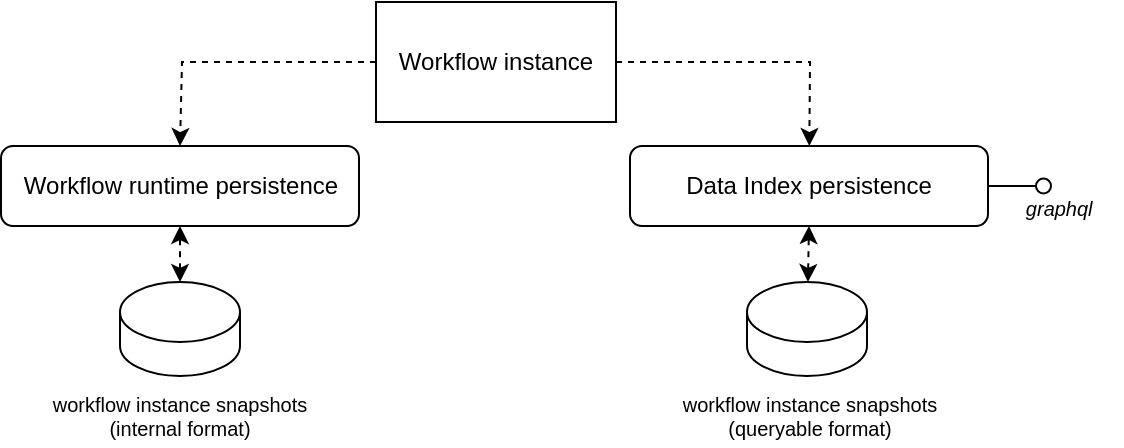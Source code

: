 <mxfile version="24.4.0" type="device">
  <diagram name="Page-1" id="CsZ2FxxG6tZcgXgf0lRF">
    <mxGraphModel dx="1098" dy="502" grid="0" gridSize="10" guides="1" tooltips="1" connect="1" arrows="1" fold="1" page="1" pageScale="1" pageWidth="850" pageHeight="1100" math="0" shadow="0">
      <root>
        <mxCell id="0" />
        <mxCell id="1" parent="0" />
        <mxCell id="QGvM4vl__vyeh6SA8aqo-2" value="Workflow runtime persistence" style="rounded=1;whiteSpace=wrap;html=1;" parent="1" vertex="1">
          <mxGeometry x="115.5" y="109" width="179" height="40" as="geometry" />
        </mxCell>
        <mxCell id="QGvM4vl__vyeh6SA8aqo-8" value="" style="shape=cylinder3;whiteSpace=wrap;html=1;boundedLbl=1;backgroundOutline=1;size=15;" parent="1" vertex="1">
          <mxGeometry x="175" y="177" width="60" height="47" as="geometry" />
        </mxCell>
        <mxCell id="QGvM4vl__vyeh6SA8aqo-14" value="" style="endArrow=classic;html=1;rounded=0;entryX=0.5;entryY=0;entryDx=0;entryDy=0;dashed=1;exitX=0;exitY=0.5;exitDx=0;exitDy=0;" parent="1" source="QGvM4vl__vyeh6SA8aqo-21" target="QGvM4vl__vyeh6SA8aqo-2" edge="1">
          <mxGeometry width="50" height="50" relative="1" as="geometry">
            <mxPoint x="357.5" y="97" as="sourcePoint" />
            <mxPoint x="357.5" y="151" as="targetPoint" />
            <Array as="points">
              <mxPoint x="206" y="67" />
            </Array>
          </mxGeometry>
        </mxCell>
        <mxCell id="QGvM4vl__vyeh6SA8aqo-21" value="Workflow instance" style="rounded=0;whiteSpace=wrap;html=1;" parent="1" vertex="1">
          <mxGeometry x="303" y="37" width="120" height="60" as="geometry" />
        </mxCell>
        <mxCell id="NtIaZSLPTitUS9Ow5RH7-1" value="Data Index persistence" style="rounded=1;whiteSpace=wrap;html=1;" parent="1" vertex="1">
          <mxGeometry x="430" y="109" width="179" height="40" as="geometry" />
        </mxCell>
        <mxCell id="NtIaZSLPTitUS9Ow5RH7-2" value="" style="endArrow=classic;html=1;rounded=0;dashed=1;" parent="1" source="QGvM4vl__vyeh6SA8aqo-21" target="NtIaZSLPTitUS9Ow5RH7-1" edge="1">
          <mxGeometry width="50" height="50" relative="1" as="geometry">
            <mxPoint x="448" y="54" as="sourcePoint" />
            <mxPoint x="541" y="132" as="targetPoint" />
            <Array as="points">
              <mxPoint x="520" y="67" />
            </Array>
          </mxGeometry>
        </mxCell>
        <mxCell id="NtIaZSLPTitUS9Ow5RH7-5" value="" style="endArrow=classic;startArrow=classic;html=1;rounded=0;dashed=1;entryX=0.5;entryY=1;entryDx=0;entryDy=0;" parent="1" source="QGvM4vl__vyeh6SA8aqo-8" target="QGvM4vl__vyeh6SA8aqo-2" edge="1">
          <mxGeometry width="50" height="50" relative="1" as="geometry">
            <mxPoint x="200" y="227" as="sourcePoint" />
            <mxPoint x="200" y="187" as="targetPoint" />
          </mxGeometry>
        </mxCell>
        <mxCell id="NtIaZSLPTitUS9Ow5RH7-7" value="" style="endArrow=classic;startArrow=classic;html=1;rounded=0;dashed=1;entryX=0.5;entryY=1;entryDx=0;entryDy=0;" parent="1" source="NtIaZSLPTitUS9Ow5RH7-8" target="NtIaZSLPTitUS9Ow5RH7-1" edge="1">
          <mxGeometry width="50" height="50" relative="1" as="geometry">
            <mxPoint x="516" y="235" as="sourcePoint" />
            <mxPoint x="521" y="182" as="targetPoint" />
          </mxGeometry>
        </mxCell>
        <mxCell id="NtIaZSLPTitUS9Ow5RH7-8" value="" style="shape=cylinder3;whiteSpace=wrap;html=1;boundedLbl=1;backgroundOutline=1;size=15;" parent="1" vertex="1">
          <mxGeometry x="488.5" y="177" width="60" height="47" as="geometry" />
        </mxCell>
        <mxCell id="2djzuOXhbR6o8aeaAMRS-1" value="" style="ellipse;whiteSpace=wrap;html=1;aspect=fixed;" parent="1" vertex="1">
          <mxGeometry x="633" y="125.25" width="7.5" height="7.5" as="geometry" />
        </mxCell>
        <mxCell id="2djzuOXhbR6o8aeaAMRS-6" value="" style="endArrow=none;html=1;rounded=0;entryX=1;entryY=0.5;entryDx=0;entryDy=0;exitX=0;exitY=0.5;exitDx=0;exitDy=0;" parent="1" source="2djzuOXhbR6o8aeaAMRS-1" target="NtIaZSLPTitUS9Ow5RH7-1" edge="1">
          <mxGeometry width="50" height="50" relative="1" as="geometry">
            <mxPoint x="538" y="197" as="sourcePoint" />
            <mxPoint x="588" y="147" as="targetPoint" />
          </mxGeometry>
        </mxCell>
        <mxCell id="2djzuOXhbR6o8aeaAMRS-8" value="&lt;i style=&quot;font-size: 10px;&quot;&gt;&lt;font style=&quot;font-size: 10px;&quot;&gt;graphql&amp;nbsp;&lt;/font&gt;&lt;/i&gt;" style="text;html=1;align=center;verticalAlign=middle;whiteSpace=wrap;rounded=0;fontSize=10;" parent="1" vertex="1">
          <mxGeometry x="616" y="125.25" width="60" height="30" as="geometry" />
        </mxCell>
        <mxCell id="2djzuOXhbR6o8aeaAMRS-11" value="&lt;font style=&quot;font-size: 10px;&quot;&gt;workflow instance snapshots&lt;/font&gt;&lt;div style=&quot;font-size: 10px;&quot;&gt;&lt;font style=&quot;font-size: 10px;&quot;&gt;(internal format)&lt;/font&gt;&lt;/div&gt;" style="text;html=1;align=center;verticalAlign=middle;whiteSpace=wrap;rounded=0;fontSize=10;" parent="1" vertex="1">
          <mxGeometry x="139.25" y="229" width="131.5" height="30" as="geometry" />
        </mxCell>
        <mxCell id="2djzuOXhbR6o8aeaAMRS-13" value="&lt;font style=&quot;font-size: 10px;&quot;&gt;workflow instance snapshots&lt;/font&gt;&lt;div style=&quot;font-size: 10px;&quot;&gt;&lt;font style=&quot;font-size: 10px;&quot;&gt;(queryable format)&lt;/font&gt;&lt;/div&gt;" style="text;html=1;align=center;verticalAlign=middle;whiteSpace=wrap;rounded=0;fontSize=10;" parent="1" vertex="1">
          <mxGeometry x="453.75" y="229" width="131.5" height="30" as="geometry" />
        </mxCell>
      </root>
    </mxGraphModel>
  </diagram>
</mxfile>

